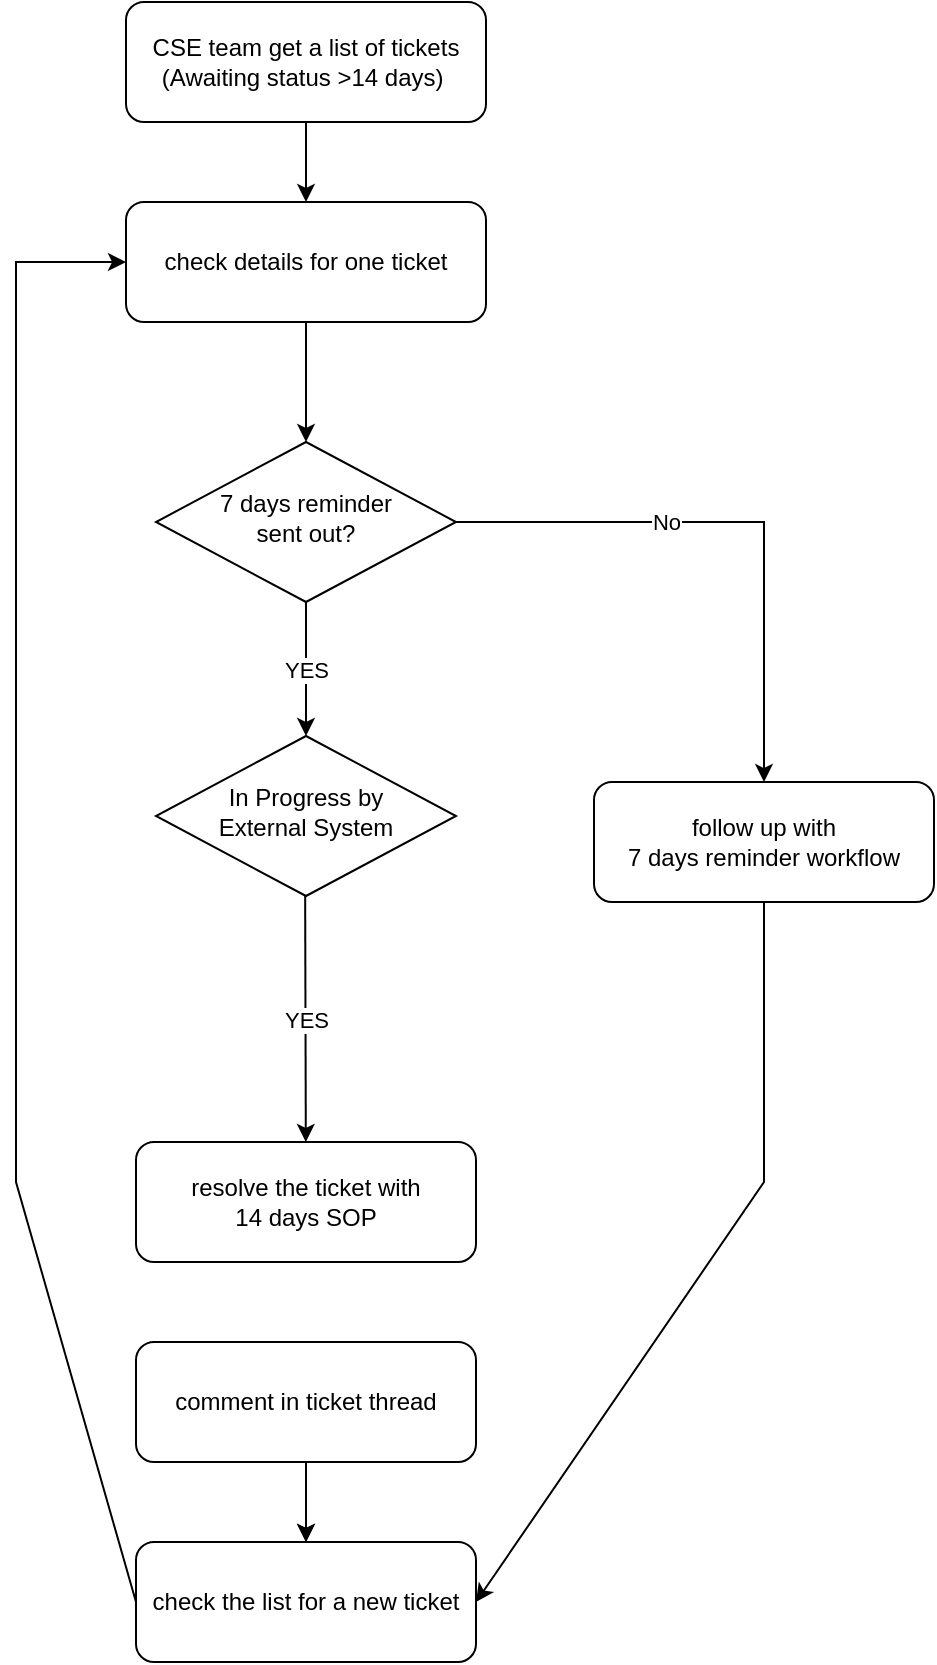 <mxfile version="21.1.5" type="github">
  <diagram id="C5RBs43oDa-KdzZeNtuy" name="Page-1">
    <mxGraphModel dx="1728" dy="885" grid="1" gridSize="10" guides="1" tooltips="1" connect="1" arrows="1" fold="1" page="1" pageScale="1" pageWidth="827" pageHeight="1169" math="0" shadow="0">
      <root>
        <mxCell id="WIyWlLk6GJQsqaUBKTNV-0" />
        <mxCell id="WIyWlLk6GJQsqaUBKTNV-1" parent="WIyWlLk6GJQsqaUBKTNV-0" />
        <mxCell id="WIyWlLk6GJQsqaUBKTNV-3" value="CSE team get a list of tickets &lt;br&gt;(Awaiting status &amp;gt;14 days)&amp;nbsp;" style="rounded=1;whiteSpace=wrap;html=1;fontSize=12;glass=0;strokeWidth=1;shadow=0;" parent="WIyWlLk6GJQsqaUBKTNV-1" vertex="1">
          <mxGeometry x="95" y="30" width="180" height="60" as="geometry" />
        </mxCell>
        <mxCell id="WIyWlLk6GJQsqaUBKTNV-6" value="7 days reminder&lt;br&gt;sent out?" style="rhombus;whiteSpace=wrap;html=1;shadow=0;fontFamily=Helvetica;fontSize=12;align=center;strokeWidth=1;spacing=6;spacingTop=-4;" parent="WIyWlLk6GJQsqaUBKTNV-1" vertex="1">
          <mxGeometry x="110" y="250" width="150" height="80" as="geometry" />
        </mxCell>
        <mxCell id="PfeV246qCIffFx4sXw3s-2" value="check details for one ticket" style="rounded=1;whiteSpace=wrap;html=1;" vertex="1" parent="WIyWlLk6GJQsqaUBKTNV-1">
          <mxGeometry x="95" y="130" width="180" height="60" as="geometry" />
        </mxCell>
        <mxCell id="PfeV246qCIffFx4sXw3s-3" value="" style="endArrow=classic;html=1;rounded=0;exitX=0.5;exitY=1;exitDx=0;exitDy=0;" edge="1" parent="WIyWlLk6GJQsqaUBKTNV-1" source="WIyWlLk6GJQsqaUBKTNV-6">
          <mxGeometry relative="1" as="geometry">
            <mxPoint x="370" y="490" as="sourcePoint" />
            <mxPoint x="185" y="397" as="targetPoint" />
          </mxGeometry>
        </mxCell>
        <mxCell id="PfeV246qCIffFx4sXw3s-4" value="YES" style="edgeLabel;resizable=0;html=1;align=center;verticalAlign=middle;" connectable="0" vertex="1" parent="PfeV246qCIffFx4sXw3s-3">
          <mxGeometry relative="1" as="geometry" />
        </mxCell>
        <mxCell id="PfeV246qCIffFx4sXw3s-5" value="" style="endArrow=classic;html=1;rounded=0;exitX=1;exitY=0.5;exitDx=0;exitDy=0;entryX=0.5;entryY=0;entryDx=0;entryDy=0;" edge="1" parent="WIyWlLk6GJQsqaUBKTNV-1" source="WIyWlLk6GJQsqaUBKTNV-6" target="PfeV246qCIffFx4sXw3s-23">
          <mxGeometry relative="1" as="geometry">
            <mxPoint x="360" y="260" as="sourcePoint" />
            <mxPoint x="390" y="290" as="targetPoint" />
            <Array as="points">
              <mxPoint x="414" y="290" />
            </Array>
          </mxGeometry>
        </mxCell>
        <mxCell id="PfeV246qCIffFx4sXw3s-6" value="No" style="edgeLabel;resizable=0;html=1;align=center;verticalAlign=middle;" connectable="0" vertex="1" parent="PfeV246qCIffFx4sXw3s-5">
          <mxGeometry relative="1" as="geometry">
            <mxPoint x="-37" as="offset" />
          </mxGeometry>
        </mxCell>
        <mxCell id="PfeV246qCIffFx4sXw3s-17" value="resolve the ticket with &lt;br&gt;14 days SOP" style="rounded=1;whiteSpace=wrap;html=1;" vertex="1" parent="WIyWlLk6GJQsqaUBKTNV-1">
          <mxGeometry x="100" y="600" width="170" height="60" as="geometry" />
        </mxCell>
        <mxCell id="PfeV246qCIffFx4sXw3s-18" value="check the list for a new ticket" style="rounded=1;whiteSpace=wrap;html=1;" vertex="1" parent="WIyWlLk6GJQsqaUBKTNV-1">
          <mxGeometry x="100" y="800" width="170" height="60" as="geometry" />
        </mxCell>
        <mxCell id="PfeV246qCIffFx4sXw3s-19" value="" style="endArrow=classic;html=1;rounded=0;exitX=0;exitY=0.5;exitDx=0;exitDy=0;entryX=0;entryY=0.5;entryDx=0;entryDy=0;" edge="1" parent="WIyWlLk6GJQsqaUBKTNV-1" source="PfeV246qCIffFx4sXw3s-18" target="PfeV246qCIffFx4sXw3s-2">
          <mxGeometry width="50" height="50" relative="1" as="geometry">
            <mxPoint x="460" y="500" as="sourcePoint" />
            <mxPoint x="510" y="450" as="targetPoint" />
            <Array as="points">
              <mxPoint x="40" y="620" />
              <mxPoint x="40" y="160" />
              <mxPoint x="60" y="160" />
            </Array>
          </mxGeometry>
        </mxCell>
        <mxCell id="PfeV246qCIffFx4sXw3s-20" value="" style="endArrow=classic;html=1;rounded=0;entryX=0.5;entryY=0;entryDx=0;entryDy=0;exitX=0.5;exitY=1;exitDx=0;exitDy=0;" edge="1" parent="WIyWlLk6GJQsqaUBKTNV-1" source="PfeV246qCIffFx4sXw3s-27" target="PfeV246qCIffFx4sXw3s-18">
          <mxGeometry width="50" height="50" relative="1" as="geometry">
            <mxPoint x="185" y="560" as="sourcePoint" />
            <mxPoint x="380" y="480" as="targetPoint" />
          </mxGeometry>
        </mxCell>
        <mxCell id="PfeV246qCIffFx4sXw3s-21" value="" style="endArrow=classic;html=1;rounded=0;exitX=0.5;exitY=1;exitDx=0;exitDy=0;entryX=0.5;entryY=0;entryDx=0;entryDy=0;" edge="1" parent="WIyWlLk6GJQsqaUBKTNV-1" source="PfeV246qCIffFx4sXw3s-2" target="WIyWlLk6GJQsqaUBKTNV-6">
          <mxGeometry width="50" height="50" relative="1" as="geometry">
            <mxPoint x="200" y="500" as="sourcePoint" />
            <mxPoint x="250" y="450" as="targetPoint" />
          </mxGeometry>
        </mxCell>
        <mxCell id="PfeV246qCIffFx4sXw3s-22" value="" style="endArrow=classic;html=1;rounded=0;exitX=0.5;exitY=1;exitDx=0;exitDy=0;entryX=0.5;entryY=0;entryDx=0;entryDy=0;" edge="1" parent="WIyWlLk6GJQsqaUBKTNV-1" source="WIyWlLk6GJQsqaUBKTNV-3" target="PfeV246qCIffFx4sXw3s-2">
          <mxGeometry width="50" height="50" relative="1" as="geometry">
            <mxPoint x="490" y="170" as="sourcePoint" />
            <mxPoint x="540" y="120" as="targetPoint" />
          </mxGeometry>
        </mxCell>
        <mxCell id="PfeV246qCIffFx4sXw3s-23" value="follow up with &lt;br&gt;7 days reminder workflow" style="rounded=1;whiteSpace=wrap;html=1;" vertex="1" parent="WIyWlLk6GJQsqaUBKTNV-1">
          <mxGeometry x="329" y="420" width="170" height="60" as="geometry" />
        </mxCell>
        <mxCell id="PfeV246qCIffFx4sXw3s-26" value="" style="endArrow=classic;html=1;rounded=0;exitX=0.5;exitY=1;exitDx=0;exitDy=0;entryX=1;entryY=0.5;entryDx=0;entryDy=0;" edge="1" parent="WIyWlLk6GJQsqaUBKTNV-1" source="PfeV246qCIffFx4sXw3s-23" target="PfeV246qCIffFx4sXw3s-18">
          <mxGeometry width="50" height="50" relative="1" as="geometry">
            <mxPoint x="390" y="350" as="sourcePoint" />
            <mxPoint x="390" y="640" as="targetPoint" />
            <Array as="points">
              <mxPoint x="414" y="620" />
            </Array>
          </mxGeometry>
        </mxCell>
        <mxCell id="PfeV246qCIffFx4sXw3s-28" value="" style="edgeStyle=orthogonalEdgeStyle;rounded=0;orthogonalLoop=1;jettySize=auto;html=1;" edge="1" parent="WIyWlLk6GJQsqaUBKTNV-1" source="PfeV246qCIffFx4sXw3s-27" target="PfeV246qCIffFx4sXw3s-18">
          <mxGeometry relative="1" as="geometry" />
        </mxCell>
        <mxCell id="PfeV246qCIffFx4sXw3s-27" value="comment in ticket thread" style="rounded=1;whiteSpace=wrap;html=1;" vertex="1" parent="WIyWlLk6GJQsqaUBKTNV-1">
          <mxGeometry x="100" y="700" width="170" height="60" as="geometry" />
        </mxCell>
        <mxCell id="PfeV246qCIffFx4sXw3s-30" value="In Progress by &lt;br&gt;External System" style="rhombus;whiteSpace=wrap;html=1;shadow=0;fontFamily=Helvetica;fontSize=12;align=center;strokeWidth=1;spacing=6;spacingTop=-4;" vertex="1" parent="WIyWlLk6GJQsqaUBKTNV-1">
          <mxGeometry x="110" y="397" width="150" height="80" as="geometry" />
        </mxCell>
        <mxCell id="PfeV246qCIffFx4sXw3s-31" value="" style="endArrow=classic;html=1;rounded=0;exitX=0.5;exitY=1;exitDx=0;exitDy=0;" edge="1" parent="WIyWlLk6GJQsqaUBKTNV-1" target="PfeV246qCIffFx4sXw3s-17">
          <mxGeometry relative="1" as="geometry">
            <mxPoint x="184.58" y="477" as="sourcePoint" />
            <mxPoint x="184.58" y="544" as="targetPoint" />
          </mxGeometry>
        </mxCell>
        <mxCell id="PfeV246qCIffFx4sXw3s-32" value="YES" style="edgeLabel;resizable=0;html=1;align=center;verticalAlign=middle;" connectable="0" vertex="1" parent="PfeV246qCIffFx4sXw3s-31">
          <mxGeometry relative="1" as="geometry" />
        </mxCell>
      </root>
    </mxGraphModel>
  </diagram>
</mxfile>
